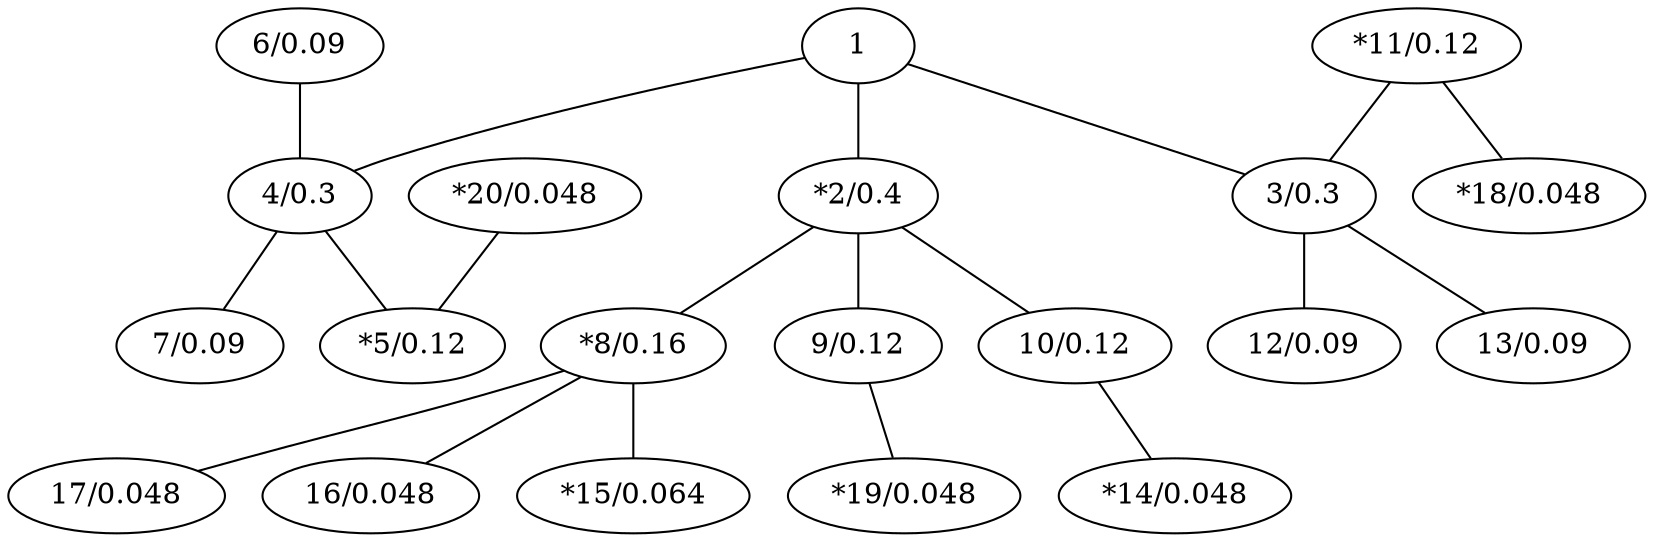 strict graph  {
	1	 [energy=1.0,
		visited=True];
	"*2/0.4"	 [energy=0.4,
		visited=True];
	1 -- "*2/0.4";
	"4/0.3"	 [energy=0.3,
		visited=True];
	1 -- "4/0.3";
	"3/0.3"	 [energy=0.3,
		visited=True];
	1 -- "3/0.3";
	"10/0.12"	 [energy=0.12,
		visited=True];
	"*2/0.4" -- "10/0.12";
	"*8/0.16"	 [energy=0.16000000000000003,
		visited=True];
	"*2/0.4" -- "*8/0.16";
	"9/0.12"	 [energy=0.12,
		visited=True];
	"*2/0.4" -- "9/0.12";
	"6/0.09"	 [energy=0.09,
		visited=True];
	"6/0.09" -- "4/0.3";
	"7/0.09"	 [energy=0.09,
		visited=True];
	"4/0.3" -- "7/0.09";
	"*5/0.12"	 [energy=0.12,
		visited=True];
	"4/0.3" -- "*5/0.12";
	"*14/0.048"	 [energy=0.048,
		visited=True];
	"10/0.12" -- "*14/0.048";
	"*20/0.048"	 [energy=0.048,
		visited=True];
	"*20/0.048" -- "*5/0.12";
	"17/0.048"	 [energy=0.04800000000000001,
		visited=True];
	"*8/0.16" -- "17/0.048";
	"16/0.048"	 [energy=0.04800000000000001,
		visited=True];
	"*8/0.16" -- "16/0.048";
	"*15/0.064"	 [energy=0.06400000000000002,
		visited=True];
	"*8/0.16" -- "*15/0.064";
	"*11/0.12"	 [energy=0.12,
		visited=True];
	"*11/0.12" -- "3/0.3";
	"*18/0.048"	 [energy=0.048,
		visited=True];
	"*11/0.12" -- "*18/0.048";
	"12/0.09"	 [energy=0.09,
		visited=True];
	"3/0.3" -- "12/0.09";
	"13/0.09"	 [energy=0.09,
		visited=True];
	"3/0.3" -- "13/0.09";
	"*19/0.048"	 [energy=0.048,
		visited=True];
	"9/0.12" -- "*19/0.048";
}
